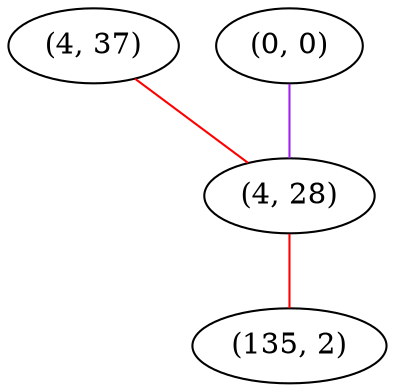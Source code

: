 graph "" {
"(4, 37)";
"(0, 0)";
"(4, 28)";
"(135, 2)";
"(4, 37)" -- "(4, 28)"  [color=red, key=0, weight=1];
"(0, 0)" -- "(4, 28)"  [color=purple, key=0, weight=4];
"(4, 28)" -- "(135, 2)"  [color=red, key=0, weight=1];
}
